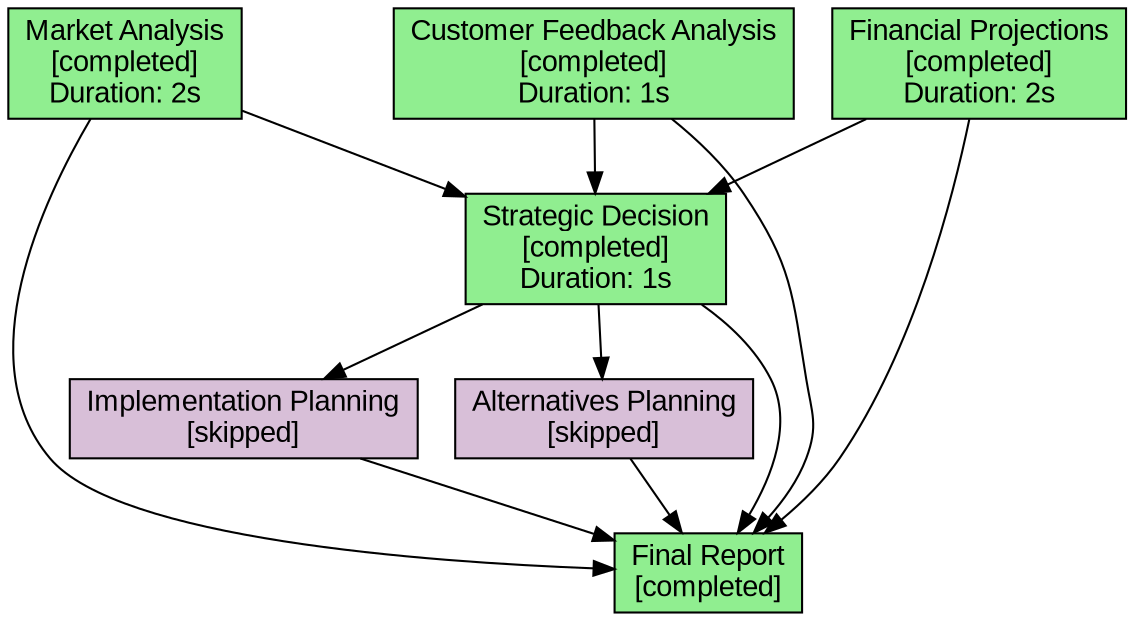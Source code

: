 digraph "Strategic Decision Process" {
  rankdir=TB;
  node [shape=box, style=filled, fontname="Arial"];
  edge [fontname="Arial"];

  "94c47390-3c2e-47a5-a4cd-765ac3da233b" [label="Market Analysis\n[completed]\nDuration: 2s", fillcolor="#90EE90"];
  "ef7ecfae-c7b7-4496-801b-2dccc466523b" [label="Customer Feedback Analysis\n[completed]\nDuration: 1s", fillcolor="#90EE90"];
  "71a5d277-b03c-4daa-87e5-46081f09f8ff" [label="Financial Projections\n[completed]\nDuration: 2s", fillcolor="#90EE90"];
  "2bf4a414-24c5-4348-b3c8-0a7b54d48a9a" [label="Strategic Decision\n[completed]\nDuration: 1s", fillcolor="#90EE90"];
  "fbc1e5d6-d9b3-4d22-a23b-ac5ec5946142" [label="Implementation Planning\n[skipped]", fillcolor="#D8BFD8"];
  "42ed7ab2-5e9f-498d-b1bd-b773c5d0a32e" [label="Alternatives Planning\n[skipped]", fillcolor="#D8BFD8"];
  "9f9018e4-a1aa-4de6-99be-2ae05b1c583b" [label="Final Report\n[completed]", fillcolor="#90EE90"];

  "94c47390-3c2e-47a5-a4cd-765ac3da233b" -> "2bf4a414-24c5-4348-b3c8-0a7b54d48a9a";
  "ef7ecfae-c7b7-4496-801b-2dccc466523b" -> "2bf4a414-24c5-4348-b3c8-0a7b54d48a9a";
  "71a5d277-b03c-4daa-87e5-46081f09f8ff" -> "2bf4a414-24c5-4348-b3c8-0a7b54d48a9a";
  "2bf4a414-24c5-4348-b3c8-0a7b54d48a9a" -> "fbc1e5d6-d9b3-4d22-a23b-ac5ec5946142";
  "2bf4a414-24c5-4348-b3c8-0a7b54d48a9a" -> "42ed7ab2-5e9f-498d-b1bd-b773c5d0a32e";
  "94c47390-3c2e-47a5-a4cd-765ac3da233b" -> "9f9018e4-a1aa-4de6-99be-2ae05b1c583b";
  "ef7ecfae-c7b7-4496-801b-2dccc466523b" -> "9f9018e4-a1aa-4de6-99be-2ae05b1c583b";
  "71a5d277-b03c-4daa-87e5-46081f09f8ff" -> "9f9018e4-a1aa-4de6-99be-2ae05b1c583b";
  "2bf4a414-24c5-4348-b3c8-0a7b54d48a9a" -> "9f9018e4-a1aa-4de6-99be-2ae05b1c583b";
  "fbc1e5d6-d9b3-4d22-a23b-ac5ec5946142" -> "9f9018e4-a1aa-4de6-99be-2ae05b1c583b";
  "42ed7ab2-5e9f-498d-b1bd-b773c5d0a32e" -> "9f9018e4-a1aa-4de6-99be-2ae05b1c583b";
}

